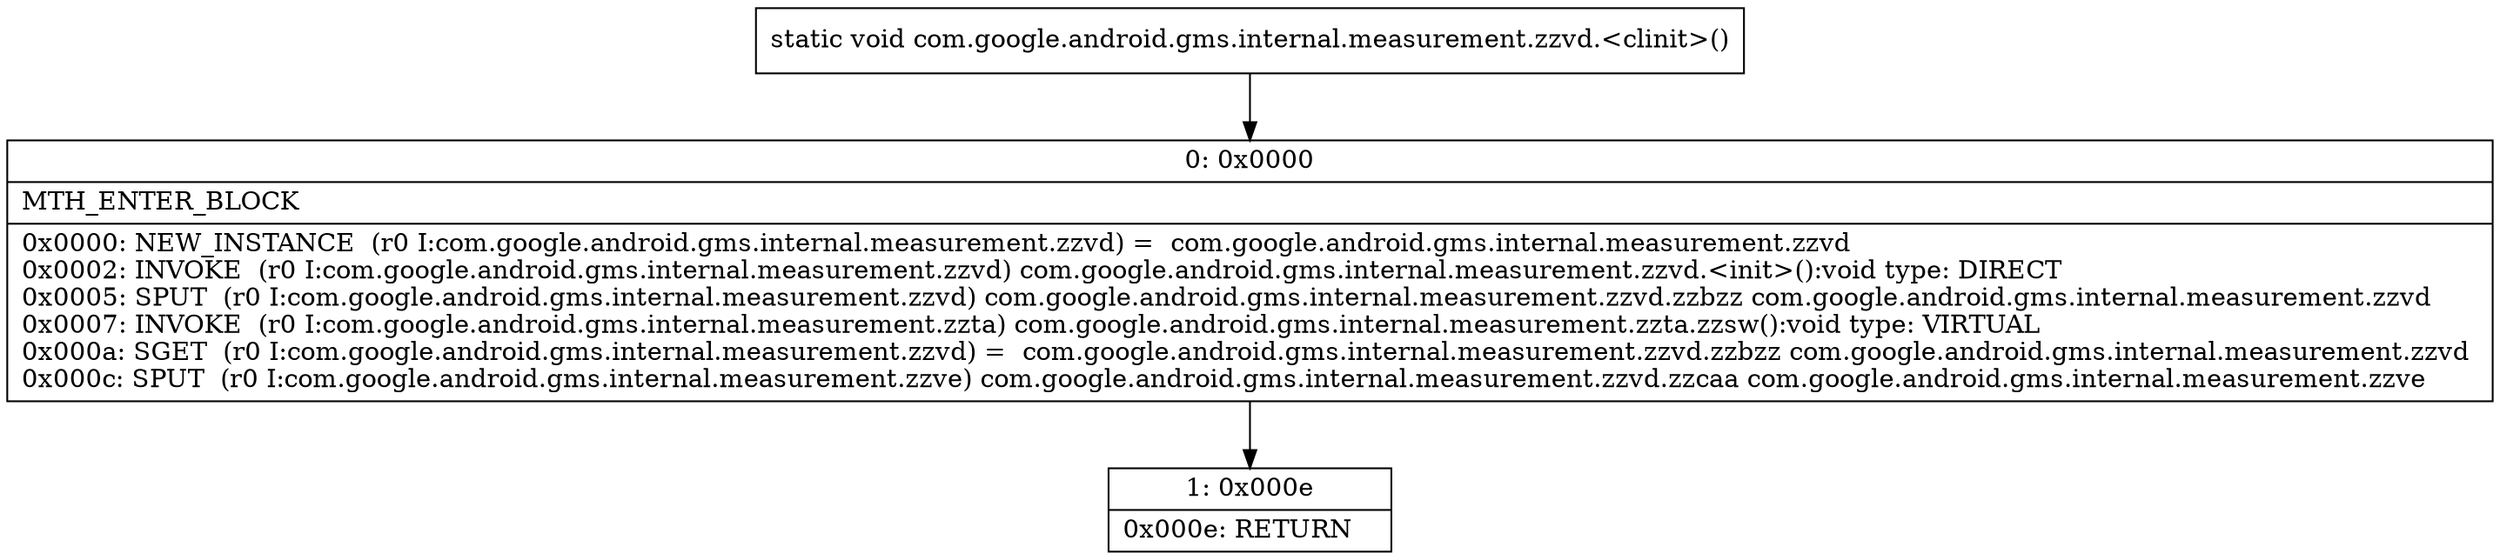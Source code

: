 digraph "CFG forcom.google.android.gms.internal.measurement.zzvd.\<clinit\>()V" {
Node_0 [shape=record,label="{0\:\ 0x0000|MTH_ENTER_BLOCK\l|0x0000: NEW_INSTANCE  (r0 I:com.google.android.gms.internal.measurement.zzvd) =  com.google.android.gms.internal.measurement.zzvd \l0x0002: INVOKE  (r0 I:com.google.android.gms.internal.measurement.zzvd) com.google.android.gms.internal.measurement.zzvd.\<init\>():void type: DIRECT \l0x0005: SPUT  (r0 I:com.google.android.gms.internal.measurement.zzvd) com.google.android.gms.internal.measurement.zzvd.zzbzz com.google.android.gms.internal.measurement.zzvd \l0x0007: INVOKE  (r0 I:com.google.android.gms.internal.measurement.zzta) com.google.android.gms.internal.measurement.zzta.zzsw():void type: VIRTUAL \l0x000a: SGET  (r0 I:com.google.android.gms.internal.measurement.zzvd) =  com.google.android.gms.internal.measurement.zzvd.zzbzz com.google.android.gms.internal.measurement.zzvd \l0x000c: SPUT  (r0 I:com.google.android.gms.internal.measurement.zzve) com.google.android.gms.internal.measurement.zzvd.zzcaa com.google.android.gms.internal.measurement.zzve \l}"];
Node_1 [shape=record,label="{1\:\ 0x000e|0x000e: RETURN   \l}"];
MethodNode[shape=record,label="{static void com.google.android.gms.internal.measurement.zzvd.\<clinit\>() }"];
MethodNode -> Node_0;
Node_0 -> Node_1;
}

